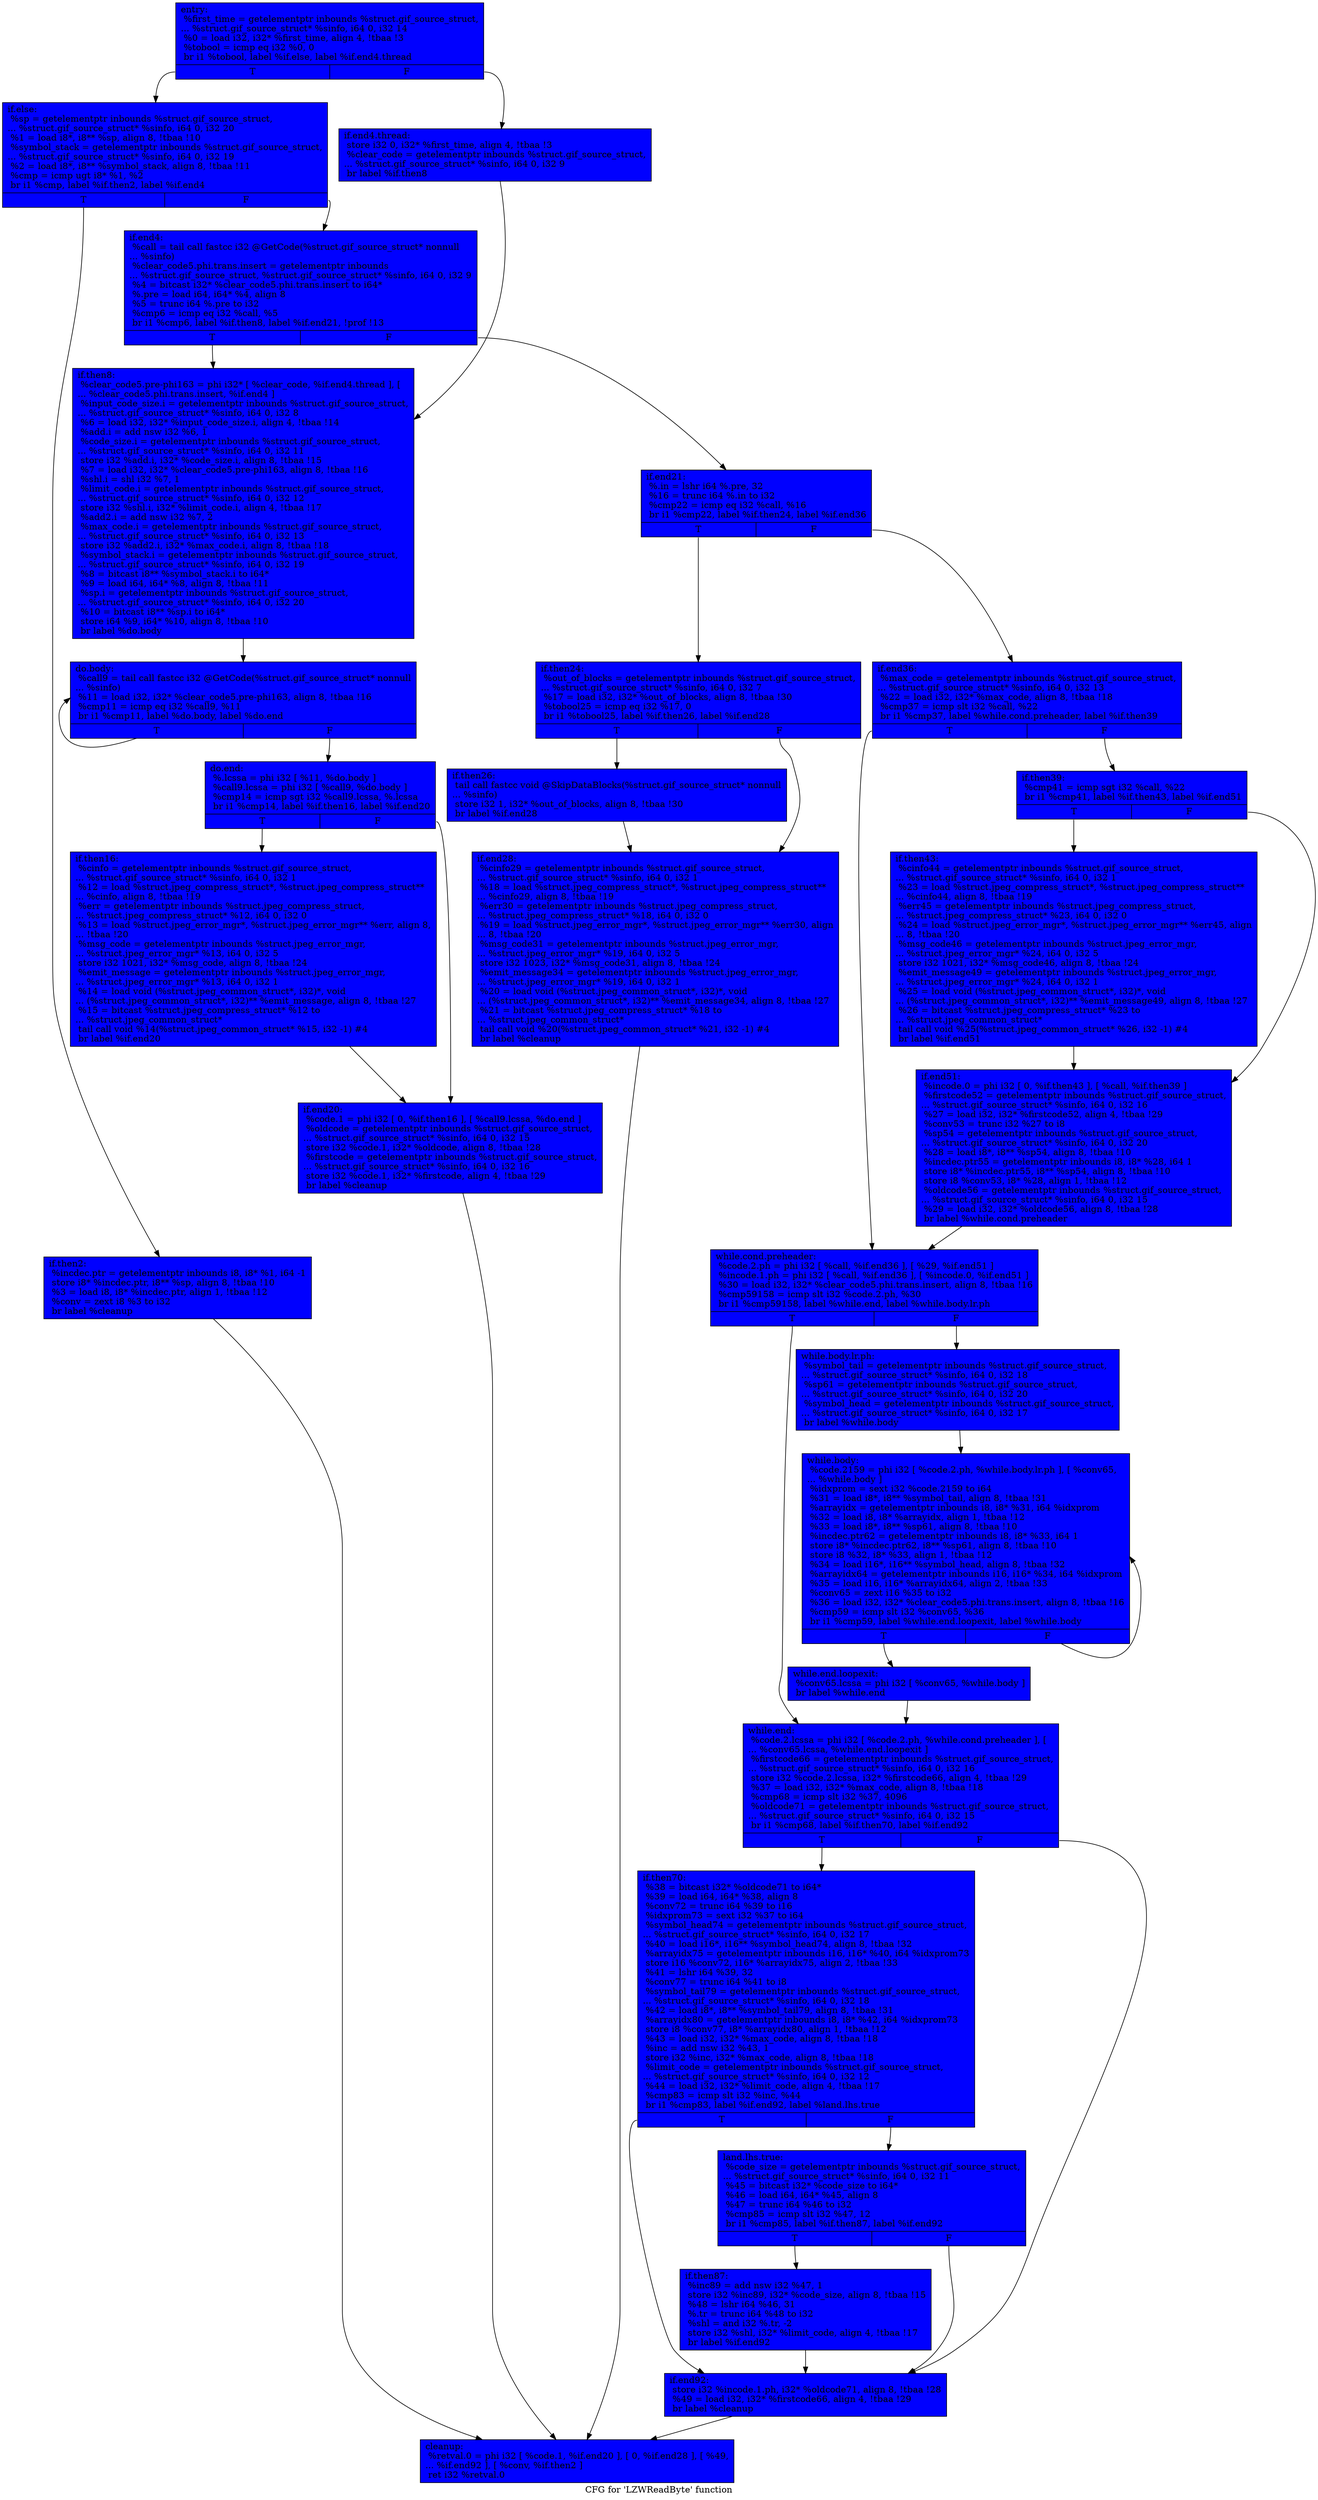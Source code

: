 digraph "CFG for 'LZWReadByte' function" {
	label="CFG for 'LZWReadByte' function";

	Node0x6a05440 [shape=record, style = filled, fillcolor = blue, label="{entry:\l  %first_time = getelementptr inbounds %struct.gif_source_struct,\l... %struct.gif_source_struct* %sinfo, i64 0, i32 14\l  %0 = load i32, i32* %first_time, align 4, !tbaa !3\l  %tobool = icmp eq i32 %0, 0\l  br i1 %tobool, label %if.else, label %if.end4.thread\l|{<s0>T|<s1>F}}"];
	Node0x6a05440:s0 -> Node0x6a055d0;
	Node0x6a05440:s1 -> Node0x6a05640;
	Node0x6a05640 [shape=record, style = filled, fillcolor = blue, label="{if.end4.thread:                                   \l  store i32 0, i32* %first_time, align 4, !tbaa !3\l  %clear_code = getelementptr inbounds %struct.gif_source_struct,\l... %struct.gif_source_struct* %sinfo, i64 0, i32 9\l  br label %if.then8\l}"];
	Node0x6a05640 -> Node0x6a25e40;
	Node0x6a055d0 [shape=record, style = filled, fillcolor = blue, label="{if.else:                                          \l  %sp = getelementptr inbounds %struct.gif_source_struct,\l... %struct.gif_source_struct* %sinfo, i64 0, i32 20\l  %1 = load i8*, i8** %sp, align 8, !tbaa !10\l  %symbol_stack = getelementptr inbounds %struct.gif_source_struct,\l... %struct.gif_source_struct* %sinfo, i64 0, i32 19\l  %2 = load i8*, i8** %symbol_stack, align 8, !tbaa !11\l  %cmp = icmp ugt i8* %1, %2\l  br i1 %cmp, label %if.then2, label %if.end4\l|{<s0>T|<s1>F}}"];
	Node0x6a055d0:s0 -> Node0x6a26e80;
	Node0x6a055d0:s1 -> Node0x6a26f60;
	Node0x6a26e80 [shape=record, style = filled, fillcolor = blue, label="{if.then2:                                         \l  %incdec.ptr = getelementptr inbounds i8, i8* %1, i64 -1\l  store i8* %incdec.ptr, i8** %sp, align 8, !tbaa !10\l  %3 = load i8, i8* %incdec.ptr, align 1, !tbaa !12\l  %conv = zext i8 %3 to i32\l  br label %cleanup\l}"];
	Node0x6a26e80 -> Node0x6a27370;
	Node0x6a26f60 [shape=record, style = filled, fillcolor = blue, label="{if.end4:                                          \l  %call = tail call fastcc i32 @GetCode(%struct.gif_source_struct* nonnull\l... %sinfo)\l  %clear_code5.phi.trans.insert = getelementptr inbounds\l... %struct.gif_source_struct, %struct.gif_source_struct* %sinfo, i64 0, i32 9\l  %4 = bitcast i32* %clear_code5.phi.trans.insert to i64*\l  %.pre = load i64, i64* %4, align 8\l  %5 = trunc i64 %.pre to i32\l  %cmp6 = icmp eq i32 %call, %5\l  br i1 %cmp6, label %if.then8, label %if.end21, !prof !13\l|{<s0>T|<s1>F}}"];
	Node0x6a26f60:s0 -> Node0x6a25e40;
	Node0x6a26f60:s1 -> Node0x6a27ae0;
	Node0x6a25e40 [shape=record, style = filled, fillcolor = blue, label="{if.then8:                                         \l  %clear_code5.pre-phi163 = phi i32* [ %clear_code, %if.end4.thread ], [\l... %clear_code5.phi.trans.insert, %if.end4 ]\l  %input_code_size.i = getelementptr inbounds %struct.gif_source_struct,\l... %struct.gif_source_struct* %sinfo, i64 0, i32 8\l  %6 = load i32, i32* %input_code_size.i, align 4, !tbaa !14\l  %add.i = add nsw i32 %6, 1\l  %code_size.i = getelementptr inbounds %struct.gif_source_struct,\l... %struct.gif_source_struct* %sinfo, i64 0, i32 11\l  store i32 %add.i, i32* %code_size.i, align 8, !tbaa !15\l  %7 = load i32, i32* %clear_code5.pre-phi163, align 8, !tbaa !16\l  %shl.i = shl i32 %7, 1\l  %limit_code.i = getelementptr inbounds %struct.gif_source_struct,\l... %struct.gif_source_struct* %sinfo, i64 0, i32 12\l  store i32 %shl.i, i32* %limit_code.i, align 4, !tbaa !17\l  %add2.i = add nsw i32 %7, 2\l  %max_code.i = getelementptr inbounds %struct.gif_source_struct,\l... %struct.gif_source_struct* %sinfo, i64 0, i32 13\l  store i32 %add2.i, i32* %max_code.i, align 8, !tbaa !18\l  %symbol_stack.i = getelementptr inbounds %struct.gif_source_struct,\l... %struct.gif_source_struct* %sinfo, i64 0, i32 19\l  %8 = bitcast i8** %symbol_stack.i to i64*\l  %9 = load i64, i64* %8, align 8, !tbaa !11\l  %sp.i = getelementptr inbounds %struct.gif_source_struct,\l... %struct.gif_source_struct* %sinfo, i64 0, i32 20\l  %10 = bitcast i8** %sp.i to i64*\l  store i64 %9, i64* %10, align 8, !tbaa !10\l  br label %do.body\l}"];
	Node0x6a25e40 -> Node0x6a27910;
	Node0x6a27910 [shape=record, style = filled, fillcolor = blue, label="{do.body:                                          \l  %call9 = tail call fastcc i32 @GetCode(%struct.gif_source_struct* nonnull\l... %sinfo)\l  %11 = load i32, i32* %clear_code5.pre-phi163, align 8, !tbaa !16\l  %cmp11 = icmp eq i32 %call9, %11\l  br i1 %cmp11, label %do.body, label %do.end\l|{<s0>T|<s1>F}}"];
	Node0x6a27910:s0 -> Node0x6a27910;
	Node0x6a27910:s1 -> Node0x6a2a560;
	Node0x6a2a560 [shape=record, style = filled, fillcolor = blue, label="{do.end:                                           \l  %.lcssa = phi i32 [ %11, %do.body ]\l  %call9.lcssa = phi i32 [ %call9, %do.body ]\l  %cmp14 = icmp sgt i32 %call9.lcssa, %.lcssa\l  br i1 %cmp14, label %if.then16, label %if.end20\l|{<s0>T|<s1>F}}"];
	Node0x6a2a560:s0 -> Node0x6a2a840;
	Node0x6a2a560:s1 -> Node0x6a2a920;
	Node0x6a2a840 [shape=record, style = filled, fillcolor = blue, label="{if.then16:                                        \l  %cinfo = getelementptr inbounds %struct.gif_source_struct,\l... %struct.gif_source_struct* %sinfo, i64 0, i32 1\l  %12 = load %struct.jpeg_compress_struct*, %struct.jpeg_compress_struct**\l... %cinfo, align 8, !tbaa !19\l  %err = getelementptr inbounds %struct.jpeg_compress_struct,\l... %struct.jpeg_compress_struct* %12, i64 0, i32 0\l  %13 = load %struct.jpeg_error_mgr*, %struct.jpeg_error_mgr** %err, align 8,\l... !tbaa !20\l  %msg_code = getelementptr inbounds %struct.jpeg_error_mgr,\l... %struct.jpeg_error_mgr* %13, i64 0, i32 5\l  store i32 1021, i32* %msg_code, align 8, !tbaa !24\l  %emit_message = getelementptr inbounds %struct.jpeg_error_mgr,\l... %struct.jpeg_error_mgr* %13, i64 0, i32 1\l  %14 = load void (%struct.jpeg_common_struct*, i32)*, void\l... (%struct.jpeg_common_struct*, i32)** %emit_message, align 8, !tbaa !27\l  %15 = bitcast %struct.jpeg_compress_struct* %12 to\l... %struct.jpeg_common_struct*\l  tail call void %14(%struct.jpeg_common_struct* %15, i32 -1) #4\l  br label %if.end20\l}"];
	Node0x6a2a840 -> Node0x6a2a920;
	Node0x6a2a920 [shape=record, style = filled, fillcolor = blue, label="{if.end20:                                         \l  %code.1 = phi i32 [ 0, %if.then16 ], [ %call9.lcssa, %do.end ]\l  %oldcode = getelementptr inbounds %struct.gif_source_struct,\l... %struct.gif_source_struct* %sinfo, i64 0, i32 15\l  store i32 %code.1, i32* %oldcode, align 8, !tbaa !28\l  %firstcode = getelementptr inbounds %struct.gif_source_struct,\l... %struct.gif_source_struct* %sinfo, i64 0, i32 16\l  store i32 %code.1, i32* %firstcode, align 4, !tbaa !29\l  br label %cleanup\l}"];
	Node0x6a2a920 -> Node0x6a27370;
	Node0x6a27ae0 [shape=record, style = filled, fillcolor = blue, label="{if.end21:                                         \l  %.in = lshr i64 %.pre, 32\l  %16 = trunc i64 %.in to i32\l  %cmp22 = icmp eq i32 %call, %16\l  br i1 %cmp22, label %if.then24, label %if.end36\l|{<s0>T|<s1>F}}"];
	Node0x6a27ae0:s0 -> Node0x6a28040;
	Node0x6a27ae0:s1 -> Node0x6a28120;
	Node0x6a28040 [shape=record, style = filled, fillcolor = blue, label="{if.then24:                                        \l  %out_of_blocks = getelementptr inbounds %struct.gif_source_struct,\l... %struct.gif_source_struct* %sinfo, i64 0, i32 7\l  %17 = load i32, i32* %out_of_blocks, align 8, !tbaa !30\l  %tobool25 = icmp eq i32 %17, 0\l  br i1 %tobool25, label %if.then26, label %if.end28\l|{<s0>T|<s1>F}}"];
	Node0x6a28040:s0 -> Node0x6a2c110;
	Node0x6a28040:s1 -> Node0x6a2c1f0;
	Node0x6a2c110 [shape=record, style = filled, fillcolor = blue, label="{if.then26:                                        \l  tail call fastcc void @SkipDataBlocks(%struct.gif_source_struct* nonnull\l... %sinfo)\l  store i32 1, i32* %out_of_blocks, align 8, !tbaa !30\l  br label %if.end28\l}"];
	Node0x6a2c110 -> Node0x6a2c1f0;
	Node0x6a2c1f0 [shape=record, style = filled, fillcolor = blue, label="{if.end28:                                         \l  %cinfo29 = getelementptr inbounds %struct.gif_source_struct,\l... %struct.gif_source_struct* %sinfo, i64 0, i32 1\l  %18 = load %struct.jpeg_compress_struct*, %struct.jpeg_compress_struct**\l... %cinfo29, align 8, !tbaa !19\l  %err30 = getelementptr inbounds %struct.jpeg_compress_struct,\l... %struct.jpeg_compress_struct* %18, i64 0, i32 0\l  %19 = load %struct.jpeg_error_mgr*, %struct.jpeg_error_mgr** %err30, align\l... 8, !tbaa !20\l  %msg_code31 = getelementptr inbounds %struct.jpeg_error_mgr,\l... %struct.jpeg_error_mgr* %19, i64 0, i32 5\l  store i32 1023, i32* %msg_code31, align 8, !tbaa !24\l  %emit_message34 = getelementptr inbounds %struct.jpeg_error_mgr,\l... %struct.jpeg_error_mgr* %19, i64 0, i32 1\l  %20 = load void (%struct.jpeg_common_struct*, i32)*, void\l... (%struct.jpeg_common_struct*, i32)** %emit_message34, align 8, !tbaa !27\l  %21 = bitcast %struct.jpeg_compress_struct* %18 to\l... %struct.jpeg_common_struct*\l  tail call void %20(%struct.jpeg_common_struct* %21, i32 -1) #4\l  br label %cleanup\l}"];
	Node0x6a2c1f0 -> Node0x6a27370;
	Node0x6a28120 [shape=record, style = filled, fillcolor = blue, label="{if.end36:                                         \l  %max_code = getelementptr inbounds %struct.gif_source_struct,\l... %struct.gif_source_struct* %sinfo, i64 0, i32 13\l  %22 = load i32, i32* %max_code, align 8, !tbaa !18\l  %cmp37 = icmp slt i32 %call, %22\l  br i1 %cmp37, label %while.cond.preheader, label %if.then39\l|{<s0>T|<s1>F}}"];
	Node0x6a28120:s0 -> Node0x6a2d300;
	Node0x6a28120:s1 -> Node0x6a2d3e0;
	Node0x6a2d3e0 [shape=record, style = filled, fillcolor = blue, label="{if.then39:                                        \l  %cmp41 = icmp sgt i32 %call, %22\l  br i1 %cmp41, label %if.then43, label %if.end51\l|{<s0>T|<s1>F}}"];
	Node0x6a2d3e0:s0 -> Node0x6a2d5c0;
	Node0x6a2d3e0:s1 -> Node0x6a2d640;
	Node0x6a2d5c0 [shape=record, style = filled, fillcolor = blue, label="{if.then43:                                        \l  %cinfo44 = getelementptr inbounds %struct.gif_source_struct,\l... %struct.gif_source_struct* %sinfo, i64 0, i32 1\l  %23 = load %struct.jpeg_compress_struct*, %struct.jpeg_compress_struct**\l... %cinfo44, align 8, !tbaa !19\l  %err45 = getelementptr inbounds %struct.jpeg_compress_struct,\l... %struct.jpeg_compress_struct* %23, i64 0, i32 0\l  %24 = load %struct.jpeg_error_mgr*, %struct.jpeg_error_mgr** %err45, align\l... 8, !tbaa !20\l  %msg_code46 = getelementptr inbounds %struct.jpeg_error_mgr,\l... %struct.jpeg_error_mgr* %24, i64 0, i32 5\l  store i32 1021, i32* %msg_code46, align 8, !tbaa !24\l  %emit_message49 = getelementptr inbounds %struct.jpeg_error_mgr,\l... %struct.jpeg_error_mgr* %24, i64 0, i32 1\l  %25 = load void (%struct.jpeg_common_struct*, i32)*, void\l... (%struct.jpeg_common_struct*, i32)** %emit_message49, align 8, !tbaa !27\l  %26 = bitcast %struct.jpeg_compress_struct* %23 to\l... %struct.jpeg_common_struct*\l  tail call void %25(%struct.jpeg_common_struct* %26, i32 -1) #4\l  br label %if.end51\l}"];
	Node0x6a2d5c0 -> Node0x6a2d640;
	Node0x6a2d640 [shape=record, style = filled, fillcolor = blue, label="{if.end51:                                         \l  %incode.0 = phi i32 [ 0, %if.then43 ], [ %call, %if.then39 ]\l  %firstcode52 = getelementptr inbounds %struct.gif_source_struct,\l... %struct.gif_source_struct* %sinfo, i64 0, i32 16\l  %27 = load i32, i32* %firstcode52, align 4, !tbaa !29\l  %conv53 = trunc i32 %27 to i8\l  %sp54 = getelementptr inbounds %struct.gif_source_struct,\l... %struct.gif_source_struct* %sinfo, i64 0, i32 20\l  %28 = load i8*, i8** %sp54, align 8, !tbaa !10\l  %incdec.ptr55 = getelementptr inbounds i8, i8* %28, i64 1\l  store i8* %incdec.ptr55, i8** %sp54, align 8, !tbaa !10\l  store i8 %conv53, i8* %28, align 1, !tbaa !12\l  %oldcode56 = getelementptr inbounds %struct.gif_source_struct,\l... %struct.gif_source_struct* %sinfo, i64 0, i32 15\l  %29 = load i32, i32* %oldcode56, align 8, !tbaa !28\l  br label %while.cond.preheader\l}"];
	Node0x6a2d640 -> Node0x6a2d300;
	Node0x6a2d300 [shape=record, style = filled, fillcolor = blue, label="{while.cond.preheader:                             \l  %code.2.ph = phi i32 [ %call, %if.end36 ], [ %29, %if.end51 ]\l  %incode.1.ph = phi i32 [ %call, %if.end36 ], [ %incode.0, %if.end51 ]\l  %30 = load i32, i32* %clear_code5.phi.trans.insert, align 8, !tbaa !16\l  %cmp59158 = icmp slt i32 %code.2.ph, %30\l  br i1 %cmp59158, label %while.end, label %while.body.lr.ph\l|{<s0>T|<s1>F}}"];
	Node0x6a2d300:s0 -> Node0x6a2f340;
	Node0x6a2d300:s1 -> Node0x6a2f450;
	Node0x6a2f450 [shape=record, style = filled, fillcolor = blue, label="{while.body.lr.ph:                                 \l  %symbol_tail = getelementptr inbounds %struct.gif_source_struct,\l... %struct.gif_source_struct* %sinfo, i64 0, i32 18\l  %sp61 = getelementptr inbounds %struct.gif_source_struct,\l... %struct.gif_source_struct* %sinfo, i64 0, i32 20\l  %symbol_head = getelementptr inbounds %struct.gif_source_struct,\l... %struct.gif_source_struct* %sinfo, i64 0, i32 17\l  br label %while.body\l}"];
	Node0x6a2f450 -> Node0x6a2f850;
	Node0x6a2f850 [shape=record, style = filled, fillcolor = blue, label="{while.body:                                       \l  %code.2159 = phi i32 [ %code.2.ph, %while.body.lr.ph ], [ %conv65,\l... %while.body ]\l  %idxprom = sext i32 %code.2159 to i64\l  %31 = load i8*, i8** %symbol_tail, align 8, !tbaa !31\l  %arrayidx = getelementptr inbounds i8, i8* %31, i64 %idxprom\l  %32 = load i8, i8* %arrayidx, align 1, !tbaa !12\l  %33 = load i8*, i8** %sp61, align 8, !tbaa !10\l  %incdec.ptr62 = getelementptr inbounds i8, i8* %33, i64 1\l  store i8* %incdec.ptr62, i8** %sp61, align 8, !tbaa !10\l  store i8 %32, i8* %33, align 1, !tbaa !12\l  %34 = load i16*, i16** %symbol_head, align 8, !tbaa !32\l  %arrayidx64 = getelementptr inbounds i16, i16* %34, i64 %idxprom\l  %35 = load i16, i16* %arrayidx64, align 2, !tbaa !33\l  %conv65 = zext i16 %35 to i32\l  %36 = load i32, i32* %clear_code5.phi.trans.insert, align 8, !tbaa !16\l  %cmp59 = icmp slt i32 %conv65, %36\l  br i1 %cmp59, label %while.end.loopexit, label %while.body\l|{<s0>T|<s1>F}}"];
	Node0x6a2f850:s0 -> Node0x6a08f70;
	Node0x6a2f850:s1 -> Node0x6a2f850;
	Node0x6a08f70 [shape=record, style = filled, fillcolor = blue, label="{while.end.loopexit:                               \l  %conv65.lcssa = phi i32 [ %conv65, %while.body ]\l  br label %while.end\l}"];
	Node0x6a08f70 -> Node0x6a2f340;
	Node0x6a2f340 [shape=record, style = filled, fillcolor = blue, label="{while.end:                                        \l  %code.2.lcssa = phi i32 [ %code.2.ph, %while.cond.preheader ], [\l... %conv65.lcssa, %while.end.loopexit ]\l  %firstcode66 = getelementptr inbounds %struct.gif_source_struct,\l... %struct.gif_source_struct* %sinfo, i64 0, i32 16\l  store i32 %code.2.lcssa, i32* %firstcode66, align 4, !tbaa !29\l  %37 = load i32, i32* %max_code, align 8, !tbaa !18\l  %cmp68 = icmp slt i32 %37, 4096\l  %oldcode71 = getelementptr inbounds %struct.gif_source_struct,\l... %struct.gif_source_struct* %sinfo, i64 0, i32 15\l  br i1 %cmp68, label %if.then70, label %if.end92\l|{<s0>T|<s1>F}}"];
	Node0x6a2f340:s0 -> Node0x6a09510;
	Node0x6a2f340:s1 -> Node0x6a095f0;
	Node0x6a09510 [shape=record, style = filled, fillcolor = blue, label="{if.then70:                                        \l  %38 = bitcast i32* %oldcode71 to i64*\l  %39 = load i64, i64* %38, align 8\l  %conv72 = trunc i64 %39 to i16\l  %idxprom73 = sext i32 %37 to i64\l  %symbol_head74 = getelementptr inbounds %struct.gif_source_struct,\l... %struct.gif_source_struct* %sinfo, i64 0, i32 17\l  %40 = load i16*, i16** %symbol_head74, align 8, !tbaa !32\l  %arrayidx75 = getelementptr inbounds i16, i16* %40, i64 %idxprom73\l  store i16 %conv72, i16* %arrayidx75, align 2, !tbaa !33\l  %41 = lshr i64 %39, 32\l  %conv77 = trunc i64 %41 to i8\l  %symbol_tail79 = getelementptr inbounds %struct.gif_source_struct,\l... %struct.gif_source_struct* %sinfo, i64 0, i32 18\l  %42 = load i8*, i8** %symbol_tail79, align 8, !tbaa !31\l  %arrayidx80 = getelementptr inbounds i8, i8* %42, i64 %idxprom73\l  store i8 %conv77, i8* %arrayidx80, align 1, !tbaa !12\l  %43 = load i32, i32* %max_code, align 8, !tbaa !18\l  %inc = add nsw i32 %43, 1\l  store i32 %inc, i32* %max_code, align 8, !tbaa !18\l  %limit_code = getelementptr inbounds %struct.gif_source_struct,\l... %struct.gif_source_struct* %sinfo, i64 0, i32 12\l  %44 = load i32, i32* %limit_code, align 4, !tbaa !17\l  %cmp83 = icmp slt i32 %inc, %44\l  br i1 %cmp83, label %if.end92, label %land.lhs.true\l|{<s0>T|<s1>F}}"];
	Node0x6a09510:s0 -> Node0x6a095f0;
	Node0x6a09510:s1 -> Node0x6a33620;
	Node0x6a33620 [shape=record, style = filled, fillcolor = blue, label="{land.lhs.true:                                    \l  %code_size = getelementptr inbounds %struct.gif_source_struct,\l... %struct.gif_source_struct* %sinfo, i64 0, i32 11\l  %45 = bitcast i32* %code_size to i64*\l  %46 = load i64, i64* %45, align 8\l  %47 = trunc i64 %46 to i32\l  %cmp85 = icmp slt i32 %47, 12\l  br i1 %cmp85, label %if.then87, label %if.end92\l|{<s0>T|<s1>F}}"];
	Node0x6a33620:s0 -> Node0x6a339c0;
	Node0x6a33620:s1 -> Node0x6a095f0;
	Node0x6a339c0 [shape=record, style = filled, fillcolor = blue, label="{if.then87:                                        \l  %inc89 = add nsw i32 %47, 1\l  store i32 %inc89, i32* %code_size, align 8, !tbaa !15\l  %48 = lshr i64 %46, 31\l  %.tr = trunc i64 %48 to i32\l  %shl = and i32 %.tr, -2\l  store i32 %shl, i32* %limit_code, align 4, !tbaa !17\l  br label %if.end92\l}"];
	Node0x6a339c0 -> Node0x6a095f0;
	Node0x6a095f0 [shape=record, style = filled, fillcolor = blue, label="{if.end92:                                         \l  store i32 %incode.1.ph, i32* %oldcode71, align 8, !tbaa !28\l  %49 = load i32, i32* %firstcode66, align 4, !tbaa !29\l  br label %cleanup\l}"];
	Node0x6a095f0 -> Node0x6a27370;
	Node0x6a27370 [shape=record, style = filled, fillcolor = blue, label="{cleanup:                                          \l  %retval.0 = phi i32 [ %code.1, %if.end20 ], [ 0, %if.end28 ], [ %49,\l... %if.end92 ], [ %conv, %if.then2 ]\l  ret i32 %retval.0\l}"];
}
